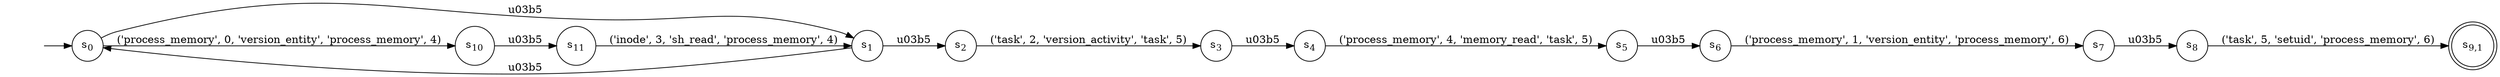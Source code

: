 digraph NFA {
    rankdir = LR;
    I [style = invis];
    I -> S0;
    S0 [label = <s<sub>0</sub>>, shape = circle];
    S1 [label = <s<sub>1</sub>>, shape = circle];
    S1 -> S0 [label = "\u03b5"];
    S2 [label = <s<sub>2</sub>>, shape = circle];
    S3 [label = <s<sub>3</sub>>, shape = circle];
    S4 [label = <s<sub>4</sub>>, shape = circle];
    S5 [label = <s<sub>5</sub>>, shape = circle];
    S6 [label = <s<sub>6</sub>>, shape = circle];
    S7 [label = <s<sub>7</sub>>, shape = circle];
    S8 [label = <s<sub>8</sub>>, shape = circle];
    S9 [label = <s<sub>9,1</sub>>, shape = circle, peripheries = 2];
    S8 -> S9 [label = "('task', 5, 'setuid', 'process_memory', 6)"];
    S7 -> S8 [label = "\u03b5"];
    S6 -> S7 [label = "('process_memory', 1, 'version_entity', 'process_memory', 6)"];
    S5 -> S6 [label = "\u03b5"];
    S4 -> S5 [label = "('process_memory', 4, 'memory_read', 'task', 5)"];
    S3 -> S4 [label = "\u03b5"];
    S2 -> S3 [label = "('task', 2, 'version_activity', 'task', 5)"];
    S1 -> S2 [label = "\u03b5"];
    S0 -> S1 [label = "\u03b5"];
    S10 [label = <s<sub>10</sub>>, shape = circle];
    S11 [label = <s<sub>11</sub>>, shape = circle];
    S11 -> S1 [label = "('inode', 3, 'sh_read', 'process_memory', 4)"];
    S10 -> S11 [label = "\u03b5"];
    S0 -> S10 [label = "('process_memory', 0, 'version_entity', 'process_memory', 4)"];
}
